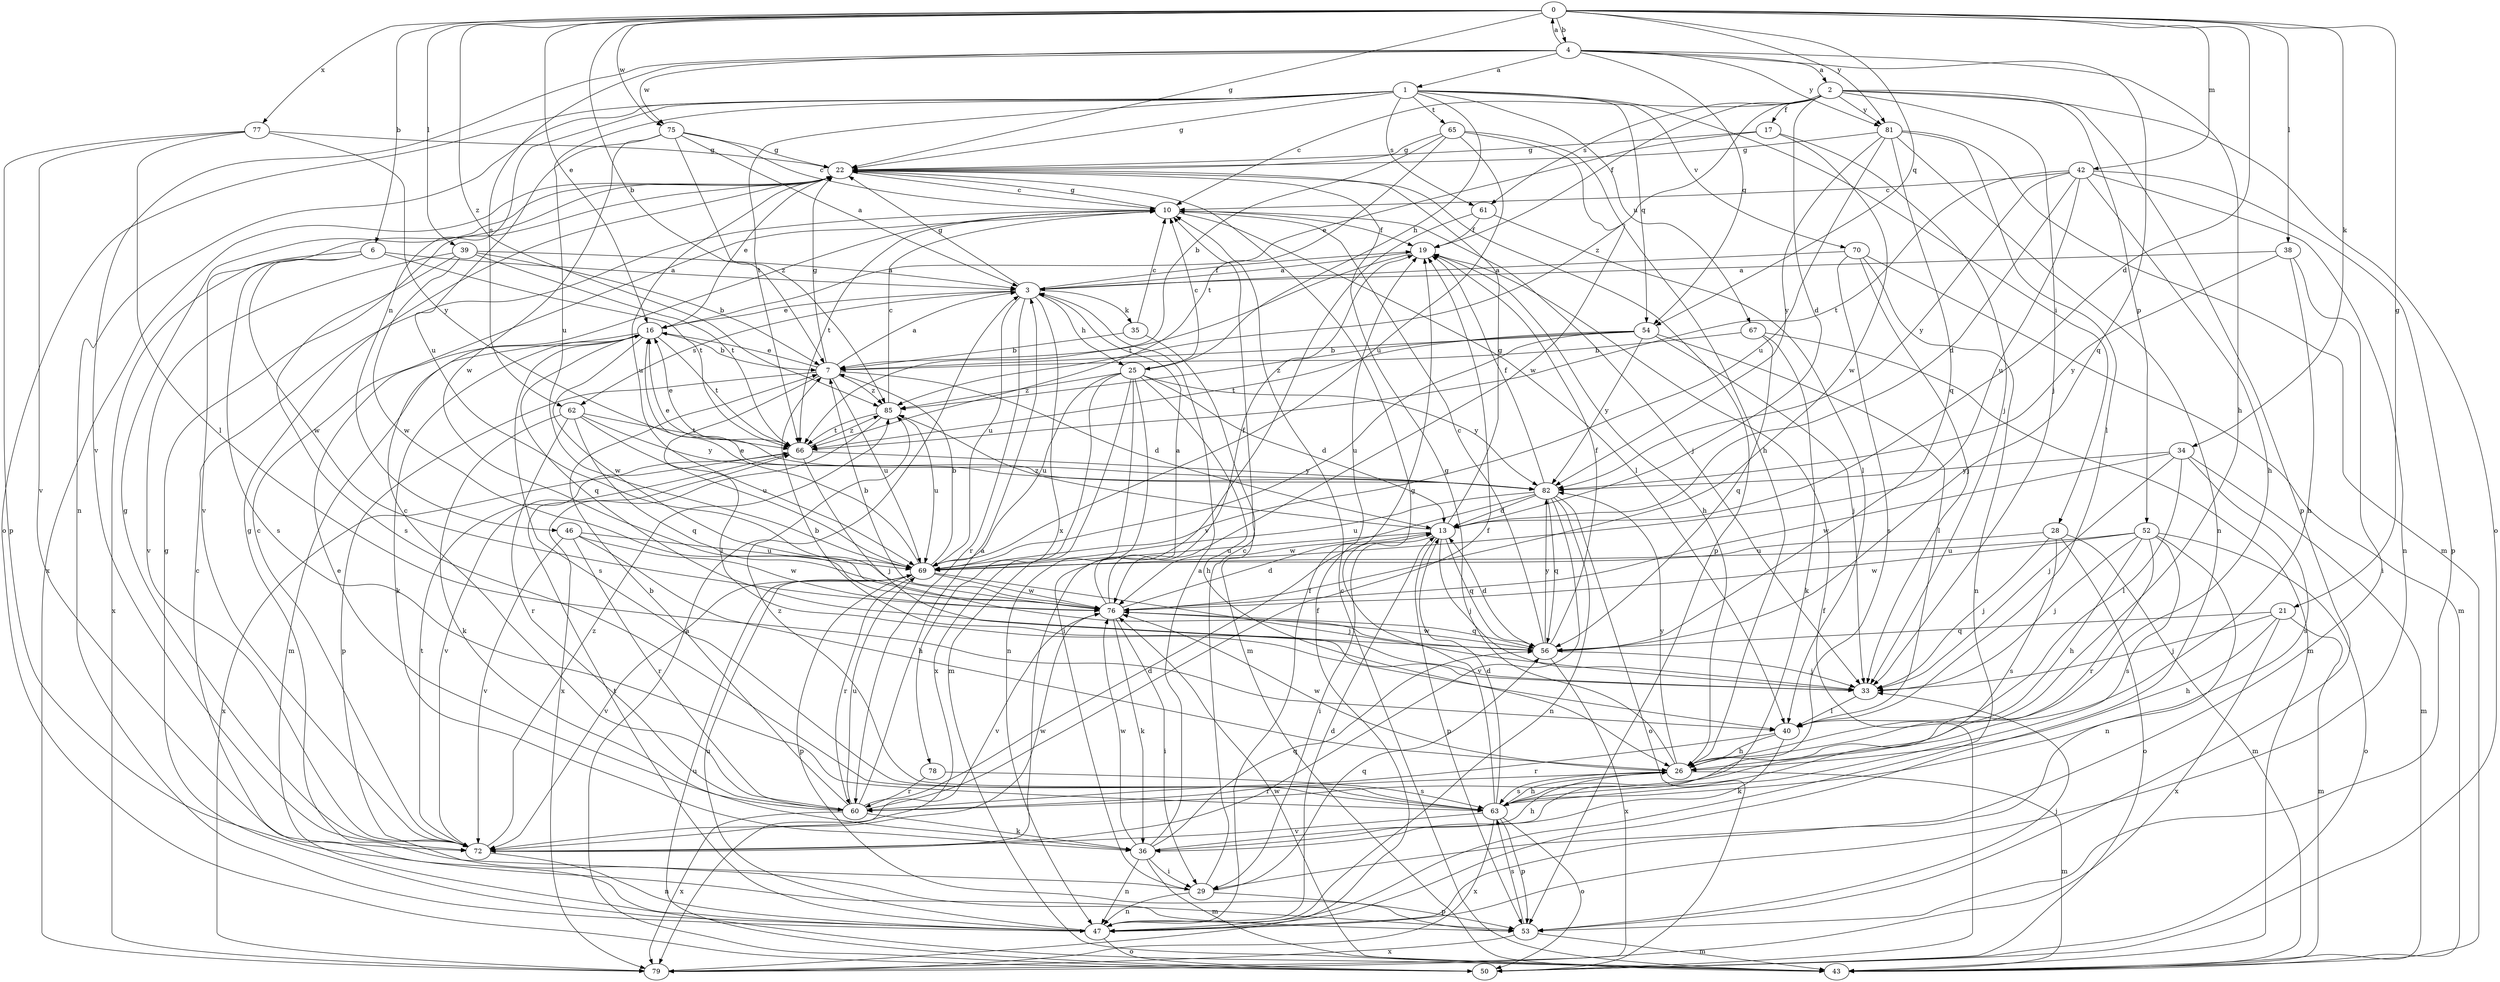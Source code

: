 strict digraph  {
0;
1;
2;
3;
4;
6;
7;
10;
13;
16;
17;
19;
21;
22;
25;
26;
28;
29;
33;
34;
35;
36;
38;
39;
40;
42;
43;
46;
47;
50;
52;
53;
54;
56;
60;
61;
62;
63;
65;
66;
67;
69;
70;
72;
75;
76;
77;
78;
79;
81;
82;
85;
0 -> 4  [label=b];
0 -> 6  [label=b];
0 -> 7  [label=b];
0 -> 13  [label=d];
0 -> 16  [label=e];
0 -> 21  [label=g];
0 -> 22  [label=g];
0 -> 34  [label=k];
0 -> 38  [label=l];
0 -> 39  [label=l];
0 -> 42  [label=m];
0 -> 54  [label=q];
0 -> 75  [label=w];
0 -> 77  [label=x];
0 -> 81  [label=y];
0 -> 85  [label=z];
1 -> 22  [label=g];
1 -> 25  [label=h];
1 -> 28  [label=i];
1 -> 46  [label=n];
1 -> 47  [label=n];
1 -> 50  [label=o];
1 -> 54  [label=q];
1 -> 61  [label=s];
1 -> 65  [label=t];
1 -> 66  [label=t];
1 -> 67  [label=u];
1 -> 69  [label=u];
1 -> 70  [label=v];
2 -> 10  [label=c];
2 -> 13  [label=d];
2 -> 17  [label=f];
2 -> 19  [label=f];
2 -> 33  [label=j];
2 -> 50  [label=o];
2 -> 52  [label=p];
2 -> 53  [label=p];
2 -> 61  [label=s];
2 -> 81  [label=y];
2 -> 85  [label=z];
3 -> 16  [label=e];
3 -> 19  [label=f];
3 -> 22  [label=g];
3 -> 25  [label=h];
3 -> 35  [label=k];
3 -> 60  [label=r];
3 -> 62  [label=s];
3 -> 69  [label=u];
3 -> 78  [label=x];
4 -> 0  [label=a];
4 -> 1  [label=a];
4 -> 2  [label=a];
4 -> 26  [label=h];
4 -> 54  [label=q];
4 -> 56  [label=q];
4 -> 62  [label=s];
4 -> 72  [label=v];
4 -> 75  [label=w];
4 -> 81  [label=y];
6 -> 3  [label=a];
6 -> 63  [label=s];
6 -> 66  [label=t];
6 -> 76  [label=w];
6 -> 79  [label=x];
7 -> 3  [label=a];
7 -> 13  [label=d];
7 -> 16  [label=e];
7 -> 22  [label=g];
7 -> 40  [label=l];
7 -> 53  [label=p];
7 -> 69  [label=u];
7 -> 85  [label=z];
10 -> 19  [label=f];
10 -> 22  [label=g];
10 -> 33  [label=j];
10 -> 40  [label=l];
10 -> 66  [label=t];
13 -> 22  [label=g];
13 -> 29  [label=i];
13 -> 33  [label=j];
13 -> 53  [label=p];
13 -> 56  [label=q];
13 -> 69  [label=u];
13 -> 85  [label=z];
16 -> 7  [label=b];
16 -> 36  [label=k];
16 -> 43  [label=m];
16 -> 56  [label=q];
16 -> 63  [label=s];
16 -> 66  [label=t];
16 -> 76  [label=w];
17 -> 16  [label=e];
17 -> 22  [label=g];
17 -> 33  [label=j];
17 -> 76  [label=w];
19 -> 3  [label=a];
19 -> 26  [label=h];
19 -> 66  [label=t];
21 -> 26  [label=h];
21 -> 33  [label=j];
21 -> 43  [label=m];
21 -> 56  [label=q];
21 -> 79  [label=x];
22 -> 10  [label=c];
22 -> 16  [label=e];
22 -> 53  [label=p];
22 -> 69  [label=u];
22 -> 72  [label=v];
22 -> 79  [label=x];
25 -> 10  [label=c];
25 -> 13  [label=d];
25 -> 26  [label=h];
25 -> 29  [label=i];
25 -> 43  [label=m];
25 -> 47  [label=n];
25 -> 69  [label=u];
25 -> 79  [label=x];
25 -> 82  [label=y];
25 -> 85  [label=z];
26 -> 22  [label=g];
26 -> 43  [label=m];
26 -> 60  [label=r];
26 -> 63  [label=s];
26 -> 76  [label=w];
26 -> 82  [label=y];
28 -> 33  [label=j];
28 -> 43  [label=m];
28 -> 50  [label=o];
28 -> 63  [label=s];
28 -> 69  [label=u];
29 -> 10  [label=c];
29 -> 22  [label=g];
29 -> 47  [label=n];
29 -> 53  [label=p];
29 -> 56  [label=q];
33 -> 7  [label=b];
33 -> 40  [label=l];
34 -> 33  [label=j];
34 -> 40  [label=l];
34 -> 43  [label=m];
34 -> 63  [label=s];
34 -> 76  [label=w];
34 -> 82  [label=y];
35 -> 7  [label=b];
35 -> 10  [label=c];
35 -> 43  [label=m];
36 -> 3  [label=a];
36 -> 26  [label=h];
36 -> 29  [label=i];
36 -> 43  [label=m];
36 -> 47  [label=n];
36 -> 56  [label=q];
36 -> 76  [label=w];
38 -> 3  [label=a];
38 -> 26  [label=h];
38 -> 29  [label=i];
38 -> 82  [label=y];
39 -> 3  [label=a];
39 -> 7  [label=b];
39 -> 63  [label=s];
39 -> 66  [label=t];
39 -> 72  [label=v];
39 -> 76  [label=w];
40 -> 26  [label=h];
40 -> 36  [label=k];
40 -> 60  [label=r];
42 -> 10  [label=c];
42 -> 13  [label=d];
42 -> 26  [label=h];
42 -> 47  [label=n];
42 -> 53  [label=p];
42 -> 66  [label=t];
42 -> 69  [label=u];
42 -> 82  [label=y];
43 -> 10  [label=c];
43 -> 76  [label=w];
46 -> 26  [label=h];
46 -> 60  [label=r];
46 -> 69  [label=u];
46 -> 72  [label=v];
46 -> 76  [label=w];
47 -> 10  [label=c];
47 -> 13  [label=d];
47 -> 19  [label=f];
47 -> 22  [label=g];
47 -> 50  [label=o];
47 -> 66  [label=t];
47 -> 69  [label=u];
50 -> 3  [label=a];
50 -> 19  [label=f];
50 -> 69  [label=u];
52 -> 26  [label=h];
52 -> 33  [label=j];
52 -> 47  [label=n];
52 -> 50  [label=o];
52 -> 60  [label=r];
52 -> 63  [label=s];
52 -> 69  [label=u];
52 -> 76  [label=w];
53 -> 33  [label=j];
53 -> 43  [label=m];
53 -> 63  [label=s];
53 -> 79  [label=x];
54 -> 7  [label=b];
54 -> 33  [label=j];
54 -> 40  [label=l];
54 -> 66  [label=t];
54 -> 69  [label=u];
54 -> 82  [label=y];
54 -> 85  [label=z];
56 -> 10  [label=c];
56 -> 13  [label=d];
56 -> 19  [label=f];
56 -> 33  [label=j];
56 -> 76  [label=w];
56 -> 79  [label=x];
56 -> 82  [label=y];
60 -> 3  [label=a];
60 -> 7  [label=b];
60 -> 10  [label=c];
60 -> 13  [label=d];
60 -> 16  [label=e];
60 -> 19  [label=f];
60 -> 36  [label=k];
60 -> 69  [label=u];
60 -> 79  [label=x];
61 -> 19  [label=f];
61 -> 40  [label=l];
61 -> 72  [label=v];
62 -> 36  [label=k];
62 -> 56  [label=q];
62 -> 60  [label=r];
62 -> 66  [label=t];
62 -> 69  [label=u];
62 -> 82  [label=y];
63 -> 13  [label=d];
63 -> 22  [label=g];
63 -> 26  [label=h];
63 -> 50  [label=o];
63 -> 53  [label=p];
63 -> 72  [label=v];
63 -> 79  [label=x];
63 -> 85  [label=z];
65 -> 7  [label=b];
65 -> 22  [label=g];
65 -> 26  [label=h];
65 -> 66  [label=t];
65 -> 69  [label=u];
65 -> 76  [label=w];
66 -> 16  [label=e];
66 -> 33  [label=j];
66 -> 72  [label=v];
66 -> 79  [label=x];
66 -> 82  [label=y];
66 -> 85  [label=z];
67 -> 7  [label=b];
67 -> 36  [label=k];
67 -> 43  [label=m];
67 -> 56  [label=q];
69 -> 7  [label=b];
69 -> 16  [label=e];
69 -> 33  [label=j];
69 -> 53  [label=p];
69 -> 60  [label=r];
69 -> 72  [label=v];
69 -> 76  [label=w];
70 -> 3  [label=a];
70 -> 33  [label=j];
70 -> 43  [label=m];
70 -> 47  [label=n];
70 -> 63  [label=s];
72 -> 10  [label=c];
72 -> 22  [label=g];
72 -> 47  [label=n];
72 -> 66  [label=t];
72 -> 76  [label=w];
72 -> 85  [label=z];
75 -> 3  [label=a];
75 -> 10  [label=c];
75 -> 22  [label=g];
75 -> 69  [label=u];
75 -> 76  [label=w];
75 -> 85  [label=z];
76 -> 3  [label=a];
76 -> 7  [label=b];
76 -> 13  [label=d];
76 -> 19  [label=f];
76 -> 29  [label=i];
76 -> 36  [label=k];
76 -> 56  [label=q];
76 -> 72  [label=v];
77 -> 22  [label=g];
77 -> 40  [label=l];
77 -> 53  [label=p];
77 -> 72  [label=v];
77 -> 82  [label=y];
78 -> 60  [label=r];
78 -> 63  [label=s];
79 -> 19  [label=f];
81 -> 22  [label=g];
81 -> 40  [label=l];
81 -> 43  [label=m];
81 -> 47  [label=n];
81 -> 56  [label=q];
81 -> 69  [label=u];
81 -> 82  [label=y];
82 -> 13  [label=d];
82 -> 16  [label=e];
82 -> 19  [label=f];
82 -> 47  [label=n];
82 -> 50  [label=o];
82 -> 56  [label=q];
82 -> 69  [label=u];
82 -> 72  [label=v];
82 -> 76  [label=w];
85 -> 10  [label=c];
85 -> 66  [label=t];
85 -> 69  [label=u];
85 -> 79  [label=x];
}

